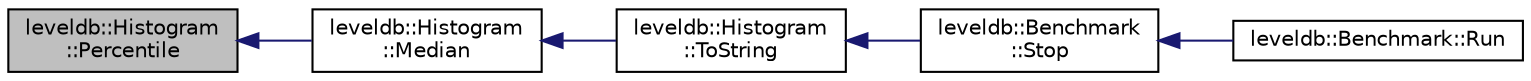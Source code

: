 digraph "leveldb::Histogram::Percentile"
{
  edge [fontname="Helvetica",fontsize="10",labelfontname="Helvetica",labelfontsize="10"];
  node [fontname="Helvetica",fontsize="10",shape=record];
  rankdir="LR";
  Node1 [label="leveldb::Histogram\l::Percentile",height=0.2,width=0.4,color="black", fillcolor="grey75", style="filled" fontcolor="black"];
  Node1 -> Node2 [dir="back",color="midnightblue",fontsize="10",style="solid",fontname="Helvetica"];
  Node2 [label="leveldb::Histogram\l::Median",height=0.2,width=0.4,color="black", fillcolor="white", style="filled",URL="$classleveldb_1_1_histogram.html#acb3844fbaeeed8998843a4314904121a"];
  Node2 -> Node3 [dir="back",color="midnightblue",fontsize="10",style="solid",fontname="Helvetica"];
  Node3 [label="leveldb::Histogram\l::ToString",height=0.2,width=0.4,color="black", fillcolor="white", style="filled",URL="$classleveldb_1_1_histogram.html#a78fde129eef6d9072ff986afd18d1163"];
  Node3 -> Node4 [dir="back",color="midnightblue",fontsize="10",style="solid",fontname="Helvetica"];
  Node4 [label="leveldb::Benchmark\l::Stop",height=0.2,width=0.4,color="black", fillcolor="white", style="filled",URL="$classleveldb_1_1_benchmark.html#a65d0797253a00efc34b160a59aeb77c1"];
  Node4 -> Node5 [dir="back",color="midnightblue",fontsize="10",style="solid",fontname="Helvetica"];
  Node5 [label="leveldb::Benchmark::Run",height=0.2,width=0.4,color="black", fillcolor="white", style="filled",URL="$classleveldb_1_1_benchmark.html#a2f262afa0c7d10fcf531fe9657fba490"];
}
